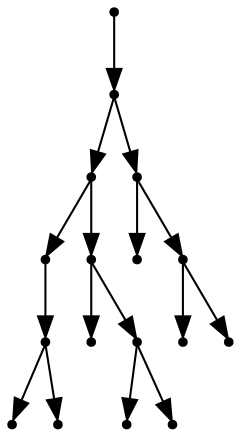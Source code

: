 digraph {
  16 [shape=point];
  15 [shape=point];
  9 [shape=point];
  3 [shape=point];
  2 [shape=point];
  0 [shape=point];
  1 [shape=point];
  8 [shape=point];
  4 [shape=point];
  7 [shape=point];
  5 [shape=point];
  6 [shape=point];
  14 [shape=point];
  10 [shape=point];
  13 [shape=point];
  11 [shape=point];
  12 [shape=point];
16 -> 15;
15 -> 9;
9 -> 3;
3 -> 2;
2 -> 0;
2 -> 1;
9 -> 8;
8 -> 4;
8 -> 7;
7 -> 5;
7 -> 6;
15 -> 14;
14 -> 10;
14 -> 13;
13 -> 11;
13 -> 12;
}

